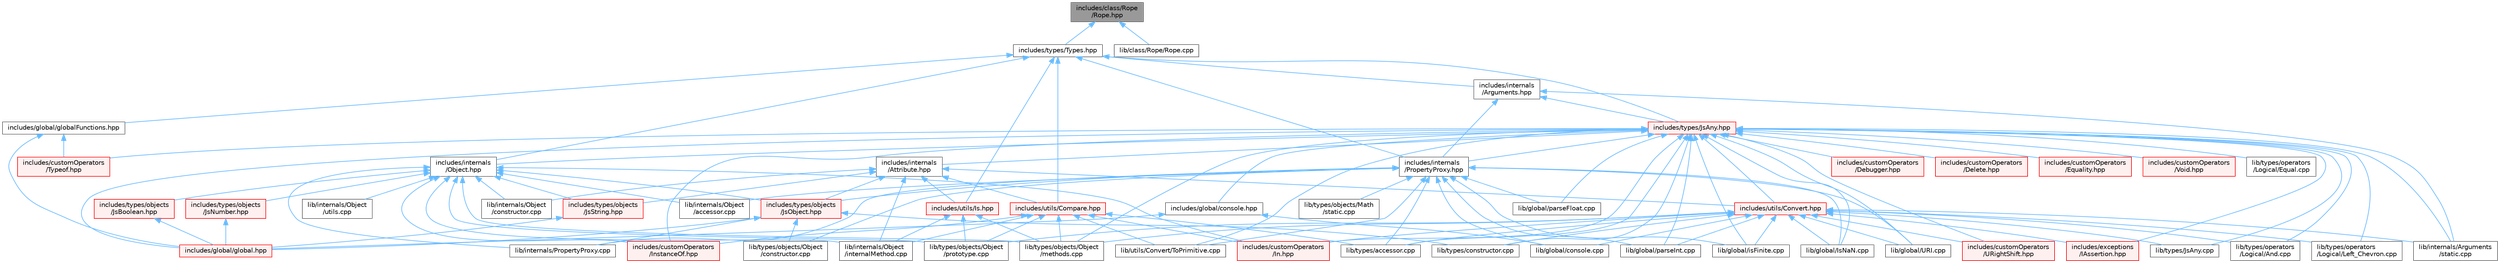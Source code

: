 digraph "includes/class/Rope/Rope.hpp"
{
 // LATEX_PDF_SIZE
  bgcolor="transparent";
  edge [fontname=Helvetica,fontsize=10,labelfontname=Helvetica,labelfontsize=10];
  node [fontname=Helvetica,fontsize=10,shape=box,height=0.2,width=0.4];
  Node1 [id="Node000001",label="includes/class/Rope\l/Rope.hpp",height=0.2,width=0.4,color="gray40", fillcolor="grey60", style="filled", fontcolor="black",tooltip=" "];
  Node1 -> Node2 [id="edge1_Node000001_Node000002",dir="back",color="steelblue1",style="solid",tooltip=" "];
  Node2 [id="Node000002",label="includes/types/Types.hpp",height=0.2,width=0.4,color="grey40", fillcolor="white", style="filled",URL="$Types_8hpp.html",tooltip=" "];
  Node2 -> Node3 [id="edge2_Node000002_Node000003",dir="back",color="steelblue1",style="solid",tooltip=" "];
  Node3 [id="Node000003",label="includes/global/globalFunctions.hpp",height=0.2,width=0.4,color="grey40", fillcolor="white", style="filled",URL="$globalFunctions_8hpp.html",tooltip=" "];
  Node3 -> Node4 [id="edge3_Node000003_Node000004",dir="back",color="steelblue1",style="solid",tooltip=" "];
  Node4 [id="Node000004",label="includes/customOperators\l/Typeof.hpp",height=0.2,width=0.4,color="red", fillcolor="#FFF0F0", style="filled",URL="$Typeof_8hpp.html",tooltip=" "];
  Node3 -> Node6 [id="edge4_Node000003_Node000006",dir="back",color="steelblue1",style="solid",tooltip=" "];
  Node6 [id="Node000006",label="includes/global/global.hpp",height=0.2,width=0.4,color="red", fillcolor="#FFF0F0", style="filled",URL="$global_8hpp.html",tooltip=" "];
  Node2 -> Node9 [id="edge5_Node000002_Node000009",dir="back",color="steelblue1",style="solid",tooltip=" "];
  Node9 [id="Node000009",label="includes/internals\l/Arguments.hpp",height=0.2,width=0.4,color="grey40", fillcolor="white", style="filled",URL="$Arguments_8hpp.html",tooltip=" "];
  Node9 -> Node10 [id="edge6_Node000009_Node000010",dir="back",color="steelblue1",style="solid",tooltip=" "];
  Node10 [id="Node000010",label="includes/internals\l/PropertyProxy.hpp",height=0.2,width=0.4,color="grey40", fillcolor="white", style="filled",URL="$PropertyProxy_8hpp.html",tooltip=" "];
  Node10 -> Node11 [id="edge7_Node000010_Node000011",dir="back",color="steelblue1",style="solid",tooltip=" "];
  Node11 [id="Node000011",label="includes/types/objects\l/JsObject.hpp",height=0.2,width=0.4,color="red", fillcolor="#FFF0F0", style="filled",URL="$JsObject_8hpp.html",tooltip=" "];
  Node11 -> Node6 [id="edge8_Node000011_Node000006",dir="back",color="steelblue1",style="solid",tooltip=" "];
  Node11 -> Node33 [id="edge9_Node000011_Node000033",dir="back",color="steelblue1",style="solid",tooltip=" "];
  Node33 [id="Node000033",label="lib/internals/PropertyProxy.cpp",height=0.2,width=0.4,color="grey40", fillcolor="white", style="filled",URL="$PropertyProxy_8cpp.html",tooltip=" "];
  Node11 -> Node34 [id="edge10_Node000011_Node000034",dir="back",color="steelblue1",style="solid",tooltip=" "];
  Node34 [id="Node000034",label="lib/types/constructor.cpp",height=0.2,width=0.4,color="grey40", fillcolor="white", style="filled",URL="$types_2constructor_8cpp.html",tooltip=" "];
  Node11 -> Node26 [id="edge11_Node000011_Node000026",dir="back",color="steelblue1",style="solid",tooltip=" "];
  Node26 [id="Node000026",label="lib/types/objects/Object\l/constructor.cpp",height=0.2,width=0.4,color="grey40", fillcolor="white", style="filled",URL="$types_2objects_2Object_2constructor_8cpp.html",tooltip=" "];
  Node10 -> Node40 [id="edge12_Node000010_Node000040",dir="back",color="steelblue1",style="solid",tooltip=" "];
  Node40 [id="Node000040",label="lib/global/IsNaN.cpp",height=0.2,width=0.4,color="grey40", fillcolor="white", style="filled",URL="$IsNaN_8cpp.html",tooltip=" "];
  Node10 -> Node41 [id="edge13_Node000010_Node000041",dir="back",color="steelblue1",style="solid",tooltip=" "];
  Node41 [id="Node000041",label="lib/global/URI.cpp",height=0.2,width=0.4,color="grey40", fillcolor="white", style="filled",URL="$URI_8cpp.html",tooltip=" "];
  Node10 -> Node42 [id="edge14_Node000010_Node000042",dir="back",color="steelblue1",style="solid",tooltip=" "];
  Node42 [id="Node000042",label="lib/global/console.cpp",height=0.2,width=0.4,color="grey40", fillcolor="white", style="filled",URL="$console_8cpp.html",tooltip=" "];
  Node10 -> Node43 [id="edge15_Node000010_Node000043",dir="back",color="steelblue1",style="solid",tooltip=" "];
  Node43 [id="Node000043",label="lib/global/isFinite.cpp",height=0.2,width=0.4,color="grey40", fillcolor="white", style="filled",URL="$isFinite_8cpp.html",tooltip=" "];
  Node10 -> Node44 [id="edge16_Node000010_Node000044",dir="back",color="steelblue1",style="solid",tooltip=" "];
  Node44 [id="Node000044",label="lib/global/parseFloat.cpp",height=0.2,width=0.4,color="grey40", fillcolor="white", style="filled",URL="$parseFloat_8cpp.html",tooltip=" "];
  Node10 -> Node45 [id="edge17_Node000010_Node000045",dir="back",color="steelblue1",style="solid",tooltip=" "];
  Node45 [id="Node000045",label="lib/global/parseInt.cpp",height=0.2,width=0.4,color="grey40", fillcolor="white", style="filled",URL="$parseInt_8cpp.html",tooltip=" "];
  Node10 -> Node46 [id="edge18_Node000010_Node000046",dir="back",color="steelblue1",style="solid",tooltip=" "];
  Node46 [id="Node000046",label="lib/internals/Object\l/accessor.cpp",height=0.2,width=0.4,color="grey40", fillcolor="white", style="filled",URL="$internals_2Object_2accessor_8cpp.html",tooltip=" "];
  Node10 -> Node33 [id="edge19_Node000010_Node000033",dir="back",color="steelblue1",style="solid",tooltip=" "];
  Node10 -> Node19 [id="edge20_Node000010_Node000019",dir="back",color="steelblue1",style="solid",tooltip=" "];
  Node19 [id="Node000019",label="lib/types/accessor.cpp",height=0.2,width=0.4,color="grey40", fillcolor="white", style="filled",URL="$types_2accessor_8cpp.html",tooltip=" "];
  Node10 -> Node47 [id="edge21_Node000010_Node000047",dir="back",color="steelblue1",style="solid",tooltip=" "];
  Node47 [id="Node000047",label="lib/types/objects/Math\l/static.cpp",height=0.2,width=0.4,color="grey40", fillcolor="white", style="filled",URL="$types_2objects_2Math_2static_8cpp.html",tooltip=" "];
  Node10 -> Node26 [id="edge22_Node000010_Node000026",dir="back",color="steelblue1",style="solid",tooltip=" "];
  Node10 -> Node48 [id="edge23_Node000010_Node000048",dir="back",color="steelblue1",style="solid",tooltip=" "];
  Node48 [id="Node000048",label="lib/utils/Convert/ToPrimitive.cpp",height=0.2,width=0.4,color="grey40", fillcolor="white", style="filled",URL="$ToPrimitive_8cpp.html",tooltip=" "];
  Node9 -> Node49 [id="edge24_Node000009_Node000049",dir="back",color="steelblue1",style="solid",tooltip=" "];
  Node49 [id="Node000049",label="includes/types/JsAny.hpp",height=0.2,width=0.4,color="red", fillcolor="#FFF0F0", style="filled",URL="$JsAny_8hpp.html",tooltip=" "];
  Node49 -> Node50 [id="edge25_Node000049_Node000050",dir="back",color="steelblue1",style="solid",tooltip=" "];
  Node50 [id="Node000050",label="includes/customOperators\l/Debugger.hpp",height=0.2,width=0.4,color="red", fillcolor="#FFF0F0", style="filled",URL="$Debugger_8hpp.html",tooltip=" "];
  Node49 -> Node51 [id="edge26_Node000049_Node000051",dir="back",color="steelblue1",style="solid",tooltip=" "];
  Node51 [id="Node000051",label="includes/customOperators\l/Delete.hpp",height=0.2,width=0.4,color="red", fillcolor="#FFF0F0", style="filled",URL="$Delete_8hpp.html",tooltip=" "];
  Node49 -> Node52 [id="edge27_Node000049_Node000052",dir="back",color="steelblue1",style="solid",tooltip=" "];
  Node52 [id="Node000052",label="includes/customOperators\l/Equality.hpp",height=0.2,width=0.4,color="red", fillcolor="#FFF0F0", style="filled",URL="$Equality_8hpp.html",tooltip=" "];
  Node49 -> Node53 [id="edge28_Node000049_Node000053",dir="back",color="steelblue1",style="solid",tooltip=" "];
  Node53 [id="Node000053",label="includes/customOperators\l/In.hpp",height=0.2,width=0.4,color="red", fillcolor="#FFF0F0", style="filled",URL="$In_8hpp.html",tooltip=" "];
  Node49 -> Node54 [id="edge29_Node000049_Node000054",dir="back",color="steelblue1",style="solid",tooltip=" "];
  Node54 [id="Node000054",label="includes/customOperators\l/InstanceOf.hpp",height=0.2,width=0.4,color="red", fillcolor="#FFF0F0", style="filled",URL="$InstanceOf_8hpp.html",tooltip=" "];
  Node49 -> Node4 [id="edge30_Node000049_Node000004",dir="back",color="steelblue1",style="solid",tooltip=" "];
  Node49 -> Node55 [id="edge31_Node000049_Node000055",dir="back",color="steelblue1",style="solid",tooltip=" "];
  Node55 [id="Node000055",label="includes/customOperators\l/URightShift.hpp",height=0.2,width=0.4,color="red", fillcolor="#FFF0F0", style="filled",URL="$URightShift_8hpp.html",tooltip=" "];
  Node49 -> Node56 [id="edge32_Node000049_Node000056",dir="back",color="steelblue1",style="solid",tooltip=" "];
  Node56 [id="Node000056",label="includes/customOperators\l/Void.hpp",height=0.2,width=0.4,color="red", fillcolor="#FFF0F0", style="filled",URL="$Void_8hpp.html",tooltip=" "];
  Node49 -> Node57 [id="edge33_Node000049_Node000057",dir="back",color="steelblue1",style="solid",tooltip=" "];
  Node57 [id="Node000057",label="includes/exceptions\l/IAssertion.hpp",height=0.2,width=0.4,color="red", fillcolor="#FFF0F0", style="filled",URL="$IAssertion_8hpp.html",tooltip=" "];
  Node49 -> Node60 [id="edge34_Node000049_Node000060",dir="back",color="steelblue1",style="solid",tooltip=" "];
  Node60 [id="Node000060",label="includes/global/console.hpp",height=0.2,width=0.4,color="grey40", fillcolor="white", style="filled",URL="$console_8hpp.html",tooltip=" "];
  Node60 -> Node6 [id="edge35_Node000060_Node000006",dir="back",color="steelblue1",style="solid",tooltip=" "];
  Node60 -> Node42 [id="edge36_Node000060_Node000042",dir="back",color="steelblue1",style="solid",tooltip=" "];
  Node49 -> Node6 [id="edge37_Node000049_Node000006",dir="back",color="steelblue1",style="solid",tooltip=" "];
  Node49 -> Node61 [id="edge38_Node000049_Node000061",dir="back",color="steelblue1",style="solid",tooltip=" "];
  Node61 [id="Node000061",label="includes/internals\l/Attribute.hpp",height=0.2,width=0.4,color="grey40", fillcolor="white", style="filled",URL="$Attribute_8hpp.html",tooltip=" "];
  Node61 -> Node11 [id="edge39_Node000061_Node000011",dir="back",color="steelblue1",style="solid",tooltip=" "];
  Node61 -> Node62 [id="edge40_Node000061_Node000062",dir="back",color="steelblue1",style="solid",tooltip=" "];
  Node62 [id="Node000062",label="includes/types/objects\l/JsString.hpp",height=0.2,width=0.4,color="red", fillcolor="#FFF0F0", style="filled",URL="$JsString_8hpp.html",tooltip=" "];
  Node62 -> Node6 [id="edge41_Node000062_Node000006",dir="back",color="steelblue1",style="solid",tooltip=" "];
  Node61 -> Node66 [id="edge42_Node000061_Node000066",dir="back",color="steelblue1",style="solid",tooltip=" "];
  Node66 [id="Node000066",label="includes/utils/Compare.hpp",height=0.2,width=0.4,color="red", fillcolor="#FFF0F0", style="filled",URL="$Compare_8hpp.html",tooltip=" "];
  Node66 -> Node53 [id="edge43_Node000066_Node000053",dir="back",color="steelblue1",style="solid",tooltip=" "];
  Node66 -> Node54 [id="edge44_Node000066_Node000054",dir="back",color="steelblue1",style="solid",tooltip=" "];
  Node66 -> Node67 [id="edge45_Node000066_Node000067",dir="back",color="steelblue1",style="solid",tooltip=" "];
  Node67 [id="Node000067",label="lib/internals/Object\l/internalMethod.cpp",height=0.2,width=0.4,color="grey40", fillcolor="white", style="filled",URL="$internals_2Object_2internalMethod_8cpp.html",tooltip=" "];
  Node66 -> Node19 [id="edge46_Node000066_Node000019",dir="back",color="steelblue1",style="solid",tooltip=" "];
  Node66 -> Node27 [id="edge47_Node000066_Node000027",dir="back",color="steelblue1",style="solid",tooltip=" "];
  Node27 [id="Node000027",label="lib/types/objects/Object\l/methods.cpp",height=0.2,width=0.4,color="grey40", fillcolor="white", style="filled",URL="$Object_2methods_8cpp.html",tooltip=" "];
  Node66 -> Node28 [id="edge48_Node000066_Node000028",dir="back",color="steelblue1",style="solid",tooltip=" "];
  Node28 [id="Node000028",label="lib/types/objects/Object\l/prototype.cpp",height=0.2,width=0.4,color="grey40", fillcolor="white", style="filled",URL="$Object_2prototype_8cpp.html",tooltip=" "];
  Node66 -> Node48 [id="edge49_Node000066_Node000048",dir="back",color="steelblue1",style="solid",tooltip=" "];
  Node61 -> Node68 [id="edge50_Node000061_Node000068",dir="back",color="steelblue1",style="solid",tooltip=" "];
  Node68 [id="Node000068",label="includes/utils/Convert.hpp",height=0.2,width=0.4,color="red", fillcolor="#FFF0F0", style="filled",URL="$Convert_8hpp.html",tooltip=" "];
  Node68 -> Node53 [id="edge51_Node000068_Node000053",dir="back",color="steelblue1",style="solid",tooltip=" "];
  Node68 -> Node55 [id="edge52_Node000068_Node000055",dir="back",color="steelblue1",style="solid",tooltip=" "];
  Node68 -> Node57 [id="edge53_Node000068_Node000057",dir="back",color="steelblue1",style="solid",tooltip=" "];
  Node68 -> Node40 [id="edge54_Node000068_Node000040",dir="back",color="steelblue1",style="solid",tooltip=" "];
  Node68 -> Node41 [id="edge55_Node000068_Node000041",dir="back",color="steelblue1",style="solid",tooltip=" "];
  Node68 -> Node42 [id="edge56_Node000068_Node000042",dir="back",color="steelblue1",style="solid",tooltip=" "];
  Node68 -> Node43 [id="edge57_Node000068_Node000043",dir="back",color="steelblue1",style="solid",tooltip=" "];
  Node68 -> Node45 [id="edge58_Node000068_Node000045",dir="back",color="steelblue1",style="solid",tooltip=" "];
  Node68 -> Node18 [id="edge59_Node000068_Node000018",dir="back",color="steelblue1",style="solid",tooltip=" "];
  Node18 [id="Node000018",label="lib/internals/Arguments\l/static.cpp",height=0.2,width=0.4,color="grey40", fillcolor="white", style="filled",URL="$internals_2Arguments_2static_8cpp.html",tooltip=" "];
  Node68 -> Node70 [id="edge60_Node000068_Node000070",dir="back",color="steelblue1",style="solid",tooltip=" "];
  Node70 [id="Node000070",label="lib/types/JsAny.cpp",height=0.2,width=0.4,color="grey40", fillcolor="white", style="filled",URL="$JsAny_8cpp.html",tooltip=" "];
  Node68 -> Node19 [id="edge61_Node000068_Node000019",dir="back",color="steelblue1",style="solid",tooltip=" "];
  Node68 -> Node34 [id="edge62_Node000068_Node000034",dir="back",color="steelblue1",style="solid",tooltip=" "];
  Node68 -> Node27 [id="edge63_Node000068_Node000027",dir="back",color="steelblue1",style="solid",tooltip=" "];
  Node68 -> Node28 [id="edge64_Node000068_Node000028",dir="back",color="steelblue1",style="solid",tooltip=" "];
  Node68 -> Node73 [id="edge65_Node000068_Node000073",dir="back",color="steelblue1",style="solid",tooltip=" "];
  Node73 [id="Node000073",label="lib/types/operators\l/Logical/And.cpp",height=0.2,width=0.4,color="grey40", fillcolor="white", style="filled",URL="$Logical_2And_8cpp.html",tooltip=" "];
  Node68 -> Node74 [id="edge66_Node000068_Node000074",dir="back",color="steelblue1",style="solid",tooltip=" "];
  Node74 [id="Node000074",label="lib/types/operators\l/Logical/Left_Chevron.cpp",height=0.2,width=0.4,color="grey40", fillcolor="white", style="filled",URL="$Left__Chevron_8cpp.html",tooltip=" "];
  Node61 -> Node98 [id="edge67_Node000061_Node000098",dir="back",color="steelblue1",style="solid",tooltip=" "];
  Node98 [id="Node000098",label="includes/utils/Is.hpp",height=0.2,width=0.4,color="red", fillcolor="#FFF0F0", style="filled",URL="$Is_8hpp.html",tooltip=" "];
  Node98 -> Node67 [id="edge68_Node000098_Node000067",dir="back",color="steelblue1",style="solid",tooltip=" "];
  Node98 -> Node27 [id="edge69_Node000098_Node000027",dir="back",color="steelblue1",style="solid",tooltip=" "];
  Node98 -> Node28 [id="edge70_Node000098_Node000028",dir="back",color="steelblue1",style="solid",tooltip=" "];
  Node61 -> Node99 [id="edge71_Node000061_Node000099",dir="back",color="steelblue1",style="solid",tooltip=" "];
  Node99 [id="Node000099",label="lib/internals/Object\l/constructor.cpp",height=0.2,width=0.4,color="grey40", fillcolor="white", style="filled",URL="$internals_2Object_2constructor_8cpp.html",tooltip=" "];
  Node61 -> Node67 [id="edge72_Node000061_Node000067",dir="back",color="steelblue1",style="solid",tooltip=" "];
  Node49 -> Node100 [id="edge73_Node000049_Node000100",dir="back",color="steelblue1",style="solid",tooltip=" "];
  Node100 [id="Node000100",label="includes/internals\l/Object.hpp",height=0.2,width=0.4,color="grey40", fillcolor="white", style="filled",URL="$Object_8hpp.html",tooltip=" "];
  Node100 -> Node53 [id="edge74_Node000100_Node000053",dir="back",color="steelblue1",style="solid",tooltip=" "];
  Node100 -> Node54 [id="edge75_Node000100_Node000054",dir="back",color="steelblue1",style="solid",tooltip=" "];
  Node100 -> Node101 [id="edge76_Node000100_Node000101",dir="back",color="steelblue1",style="solid",tooltip=" "];
  Node101 [id="Node000101",label="includes/types/objects\l/JsBoolean.hpp",height=0.2,width=0.4,color="red", fillcolor="#FFF0F0", style="filled",URL="$JsBoolean_8hpp.html",tooltip=" "];
  Node101 -> Node6 [id="edge77_Node000101_Node000006",dir="back",color="steelblue1",style="solid",tooltip=" "];
  Node100 -> Node102 [id="edge78_Node000100_Node000102",dir="back",color="steelblue1",style="solid",tooltip=" "];
  Node102 [id="Node000102",label="includes/types/objects\l/JsNumber.hpp",height=0.2,width=0.4,color="red", fillcolor="#FFF0F0", style="filled",URL="$JsNumber_8hpp.html",tooltip=" "];
  Node102 -> Node6 [id="edge79_Node000102_Node000006",dir="back",color="steelblue1",style="solid",tooltip=" "];
  Node100 -> Node11 [id="edge80_Node000100_Node000011",dir="back",color="steelblue1",style="solid",tooltip=" "];
  Node100 -> Node62 [id="edge81_Node000100_Node000062",dir="back",color="steelblue1",style="solid",tooltip=" "];
  Node100 -> Node46 [id="edge82_Node000100_Node000046",dir="back",color="steelblue1",style="solid",tooltip=" "];
  Node100 -> Node99 [id="edge83_Node000100_Node000099",dir="back",color="steelblue1",style="solid",tooltip=" "];
  Node100 -> Node67 [id="edge84_Node000100_Node000067",dir="back",color="steelblue1",style="solid",tooltip=" "];
  Node100 -> Node103 [id="edge85_Node000100_Node000103",dir="back",color="steelblue1",style="solid",tooltip=" "];
  Node103 [id="Node000103",label="lib/internals/Object\l/utils.cpp",height=0.2,width=0.4,color="grey40", fillcolor="white", style="filled",URL="$utils_8cpp.html",tooltip=" "];
  Node100 -> Node33 [id="edge86_Node000100_Node000033",dir="back",color="steelblue1",style="solid",tooltip=" "];
  Node100 -> Node27 [id="edge87_Node000100_Node000027",dir="back",color="steelblue1",style="solid",tooltip=" "];
  Node100 -> Node28 [id="edge88_Node000100_Node000028",dir="back",color="steelblue1",style="solid",tooltip=" "];
  Node49 -> Node10 [id="edge89_Node000049_Node000010",dir="back",color="steelblue1",style="solid",tooltip=" "];
  Node49 -> Node68 [id="edge90_Node000049_Node000068",dir="back",color="steelblue1",style="solid",tooltip=" "];
  Node49 -> Node40 [id="edge91_Node000049_Node000040",dir="back",color="steelblue1",style="solid",tooltip=" "];
  Node49 -> Node41 [id="edge92_Node000049_Node000041",dir="back",color="steelblue1",style="solid",tooltip=" "];
  Node49 -> Node43 [id="edge93_Node000049_Node000043",dir="back",color="steelblue1",style="solid",tooltip=" "];
  Node49 -> Node44 [id="edge94_Node000049_Node000044",dir="back",color="steelblue1",style="solid",tooltip=" "];
  Node49 -> Node45 [id="edge95_Node000049_Node000045",dir="back",color="steelblue1",style="solid",tooltip=" "];
  Node49 -> Node18 [id="edge96_Node000049_Node000018",dir="back",color="steelblue1",style="solid",tooltip=" "];
  Node49 -> Node70 [id="edge97_Node000049_Node000070",dir="back",color="steelblue1",style="solid",tooltip=" "];
  Node49 -> Node19 [id="edge98_Node000049_Node000019",dir="back",color="steelblue1",style="solid",tooltip=" "];
  Node49 -> Node34 [id="edge99_Node000049_Node000034",dir="back",color="steelblue1",style="solid",tooltip=" "];
  Node49 -> Node27 [id="edge100_Node000049_Node000027",dir="back",color="steelblue1",style="solid",tooltip=" "];
  Node49 -> Node73 [id="edge101_Node000049_Node000073",dir="back",color="steelblue1",style="solid",tooltip=" "];
  Node49 -> Node104 [id="edge102_Node000049_Node000104",dir="back",color="steelblue1",style="solid",tooltip=" "];
  Node104 [id="Node000104",label="lib/types/operators\l/Logical/Equal.cpp",height=0.2,width=0.4,color="grey40", fillcolor="white", style="filled",URL="$Equal_8cpp.html",tooltip=" "];
  Node49 -> Node74 [id="edge103_Node000049_Node000074",dir="back",color="steelblue1",style="solid",tooltip=" "];
  Node49 -> Node48 [id="edge104_Node000049_Node000048",dir="back",color="steelblue1",style="solid",tooltip=" "];
  Node9 -> Node18 [id="edge105_Node000009_Node000018",dir="back",color="steelblue1",style="solid",tooltip=" "];
  Node2 -> Node100 [id="edge106_Node000002_Node000100",dir="back",color="steelblue1",style="solid",tooltip=" "];
  Node2 -> Node10 [id="edge107_Node000002_Node000010",dir="back",color="steelblue1",style="solid",tooltip=" "];
  Node2 -> Node49 [id="edge108_Node000002_Node000049",dir="back",color="steelblue1",style="solid",tooltip=" "];
  Node2 -> Node66 [id="edge109_Node000002_Node000066",dir="back",color="steelblue1",style="solid",tooltip=" "];
  Node2 -> Node98 [id="edge110_Node000002_Node000098",dir="back",color="steelblue1",style="solid",tooltip=" "];
  Node1 -> Node109 [id="edge111_Node000001_Node000109",dir="back",color="steelblue1",style="solid",tooltip=" "];
  Node109 [id="Node000109",label="lib/class/Rope/Rope.cpp",height=0.2,width=0.4,color="grey40", fillcolor="white", style="filled",URL="$Rope_8cpp.html",tooltip=" "];
}
